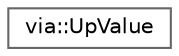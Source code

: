 digraph "Graphical Class Hierarchy"
{
 // LATEX_PDF_SIZE
  bgcolor="transparent";
  edge [fontname=Helvetica,fontsize=10,labelfontname=Helvetica,labelfontsize=10];
  node [fontname=Helvetica,fontsize=10,shape=box,height=0.2,width=0.4];
  rankdir="LR";
  Node0 [id="Node000000",label="via::UpValue",height=0.2,width=0.4,color="grey40", fillcolor="white", style="filled",URL="$structvia_1_1UpValue.html",tooltip=" "];
}

